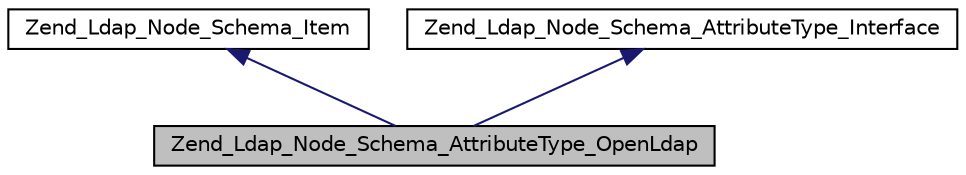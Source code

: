 digraph G
{
  edge [fontname="Helvetica",fontsize="10",labelfontname="Helvetica",labelfontsize="10"];
  node [fontname="Helvetica",fontsize="10",shape=record];
  Node1 [label="Zend_Ldap_Node_Schema_AttributeType_OpenLdap",height=0.2,width=0.4,color="black", fillcolor="grey75", style="filled" fontcolor="black"];
  Node2 -> Node1 [dir="back",color="midnightblue",fontsize="10",style="solid",fontname="Helvetica"];
  Node2 [label="Zend_Ldap_Node_Schema_Item",height=0.2,width=0.4,color="black", fillcolor="white", style="filled",URL="$class_zend___ldap___node___schema___item.html"];
  Node3 -> Node1 [dir="back",color="midnightblue",fontsize="10",style="solid",fontname="Helvetica"];
  Node3 [label="Zend_Ldap_Node_Schema_AttributeType_Interface",height=0.2,width=0.4,color="black", fillcolor="white", style="filled",URL="$interface_zend___ldap___node___schema___attribute_type___interface.html"];
}
